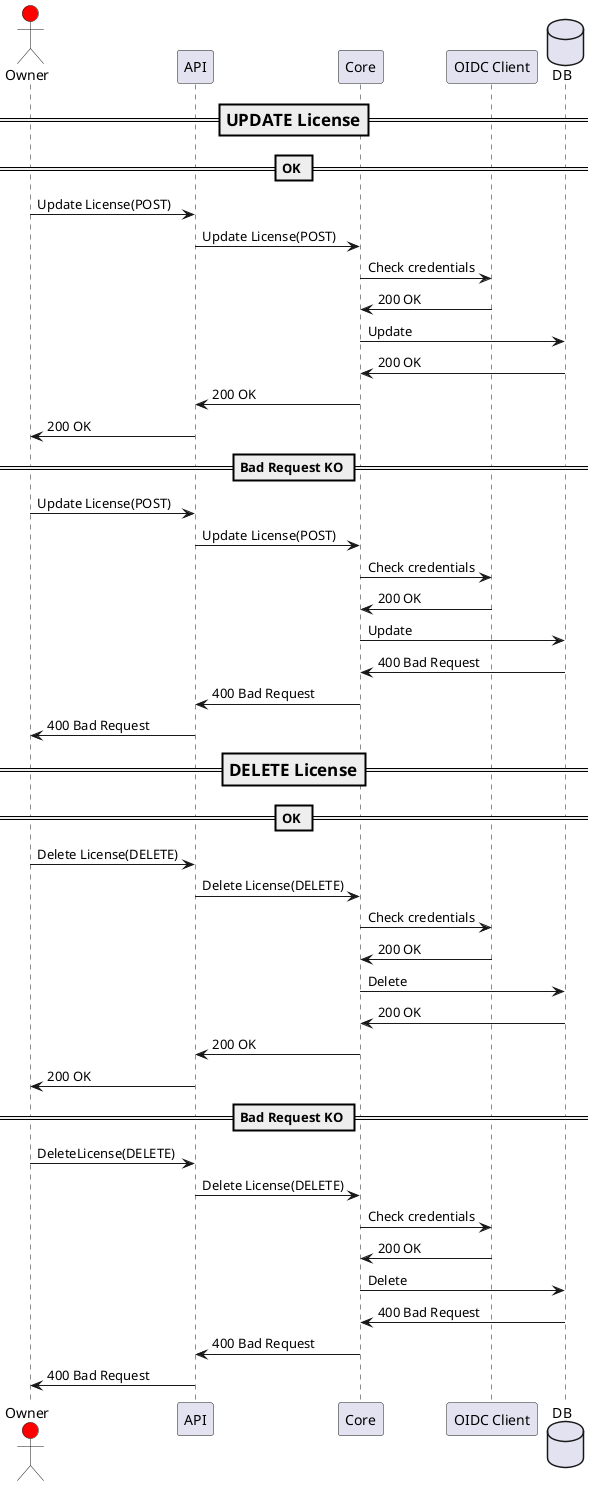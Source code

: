 @startuml
=== UPDATE License ==
== OK ==
actor "Owner" order 1 #red
participant "API" order 2
participant "Core" order 3
participant "OIDC Client" order 4
database "DB" order 5
"Owner" -> "API" : Update License(POST)
"API" -> "Core" : Update License(POST)
"Core"-> "OIDC Client" : Check credentials
"OIDC Client"->"Core": 200 OK
"Core" -> "DB" : Update
"DB" -> "Core" : 200 OK
"Core" -> "API" : 200 OK
"API"-> "Owner" : 200 OK
== Bad Request KO ==
actor "Owner"
"Owner" -> "API" : Update License(POST)
"API" -> "Core" : Update License(POST)
"Core"-> "OIDC Client" : Check credentials
"OIDC Client"->"Core": 200 OK
"Core" -> "DB" : Update
"DB" -> "Core" : 400 Bad Request
"Core" -> "API" : 400 Bad Request
"API"-> "Owner" : 400 Bad Request

=== DELETE License ==
== OK ==
"Owner" -> "API" : Delete License(DELETE)
"API" -> "Core" : Delete License(DELETE)
"Core"-> "OIDC Client" : Check credentials
"OIDC Client"->"Core": 200 OK
"Core" -> "DB" : Delete 
"DB" -> "Core" : 200 OK
"Core" -> "API" : 200 OK
"API"-> "Owner" : 200 OK
== Bad Request KO ==
actor "Owner"
"Owner" -> "API" : DeleteLicense(DELETE)
"API" -> "Core" : Delete License(DELETE)
"Core"-> "OIDC Client" : Check credentials
"OIDC Client"->"Core": 200 OK
"Core" -> "DB" : Delete 
"DB" -> "Core" : 400 Bad Request
"Core" -> "API" : 400 Bad Request
"API"-> "Owner" : 400 Bad Request
@enduml